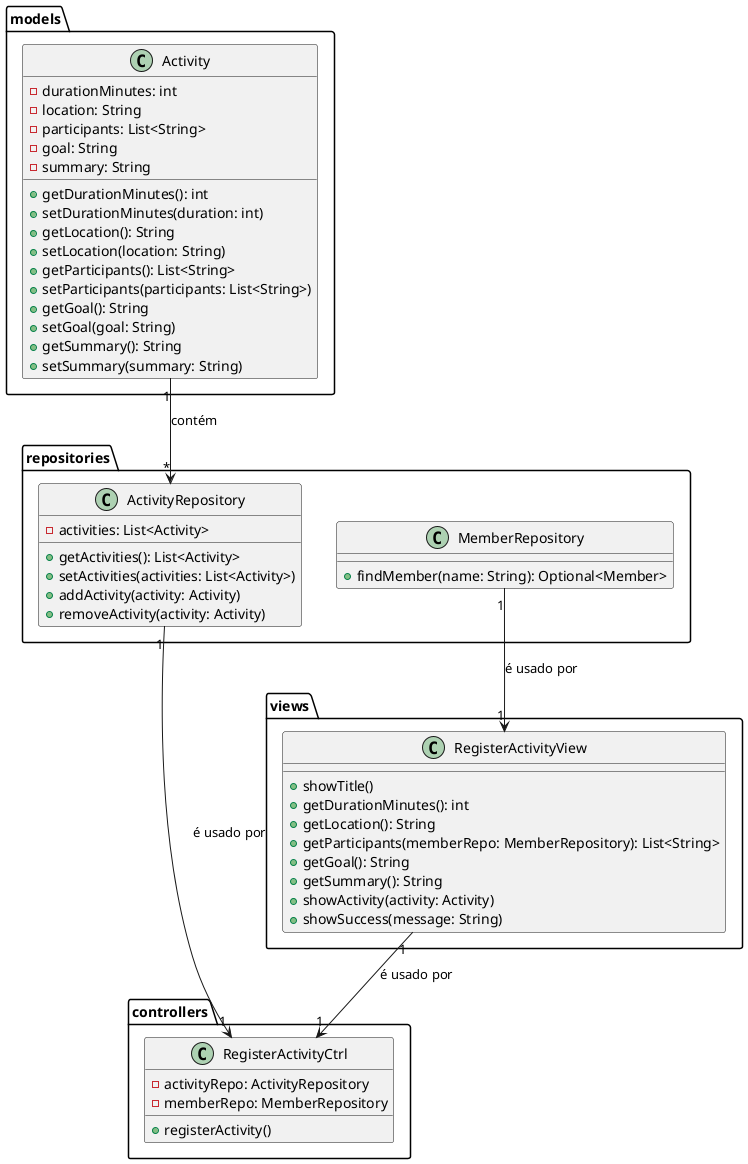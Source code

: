 @startuml
' Diagrama de Classe de Visão

package models {
    class Activity {
        - durationMinutes: int
        - location: String
        - participants: List<String>
        - goal: String
        - summary: String

        + getDurationMinutes(): int
        + setDurationMinutes(duration: int)
        + getLocation(): String
        + setLocation(location: String)
        + getParticipants(): List<String>
        + setParticipants(participants: List<String>)
        + getGoal(): String
        + setGoal(goal: String)
        + getSummary(): String
        + setSummary(summary: String)
    }
}

package repositories {
    class ActivityRepository {
        - activities: List<Activity>

        + getActivities(): List<Activity>
        + setActivities(activities: List<Activity>)
        + addActivity(activity: Activity)
        + removeActivity(activity: Activity)
    }

    class MemberRepository {
        + findMember(name: String): Optional<Member>
    }
}

package views {
    class RegisterActivityView {
        + showTitle()
        + getDurationMinutes(): int
        + getLocation(): String
        + getParticipants(memberRepo: MemberRepository): List<String>
        + getGoal(): String
        + getSummary(): String
        + showActivity(activity: Activity)
        + showSuccess(message: String)
    }
}

package controllers {
    class RegisterActivityCtrl {
        - activityRepo: ActivityRepository
        - memberRepo: MemberRepository

        + registerActivity()
    }
}

models.Activity --> repositories.ActivityRepository : "1" contém "*"
repositories.ActivityRepository --> controllers.RegisterActivityCtrl : "1" é usado por "1"
views.RegisterActivityView --> controllers.RegisterActivityCtrl : "1" é usado por "1"
repositories.MemberRepository --> views.RegisterActivityView : "1" é usado por "1"
@enduml
